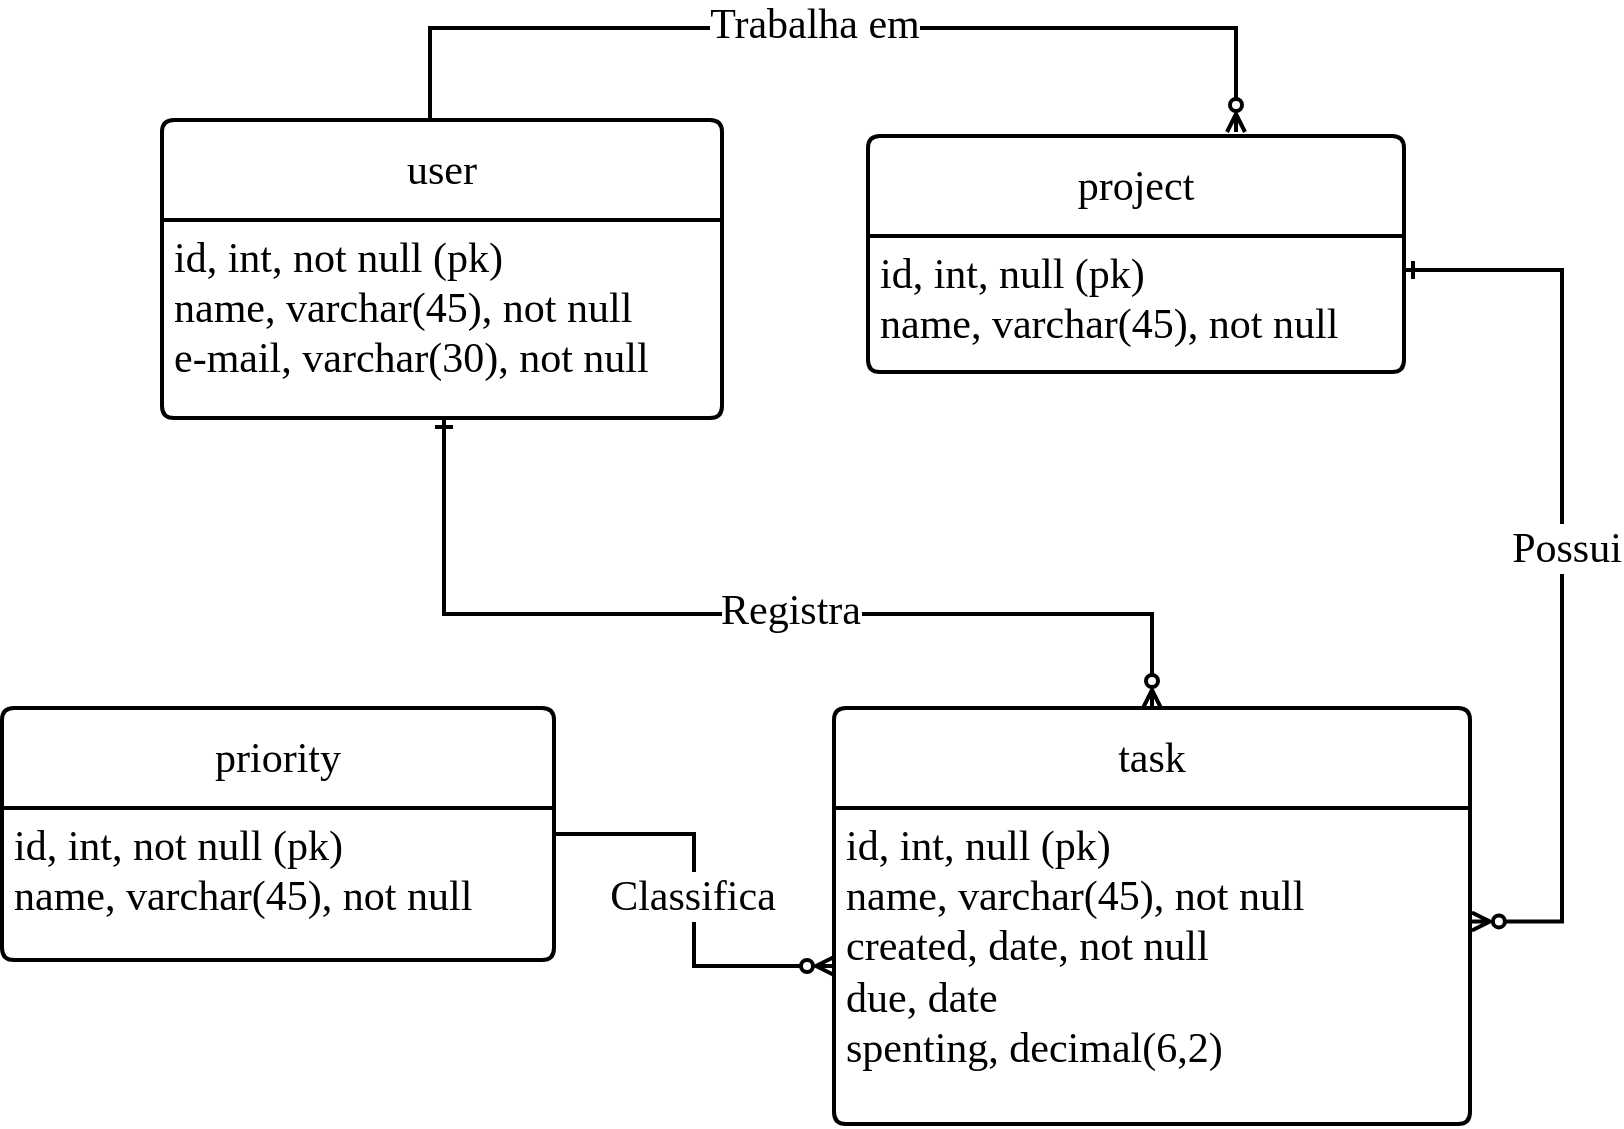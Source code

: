 <mxfile version="21.6.8" type="device">
  <diagram name="Page-1" id="HQoMPjPJpVArzh6-Ozhf">
    <mxGraphModel dx="1418" dy="820" grid="0" gridSize="10" guides="1" tooltips="1" connect="1" arrows="1" fold="1" page="1" pageScale="1" pageWidth="827" pageHeight="1169" math="0" shadow="0">
      <root>
        <mxCell id="0" />
        <mxCell id="1" parent="0" />
        <mxCell id="4Ezf6pNzRTtqgGtSC2_8-1" value="task" style="swimlane;childLayout=stackLayout;horizontal=1;startSize=50;horizontalStack=0;rounded=1;fontSize=21;fontStyle=0;strokeWidth=2;resizeParent=0;resizeLast=1;shadow=0;dashed=0;align=center;arcSize=4;whiteSpace=wrap;html=1;fontFamily=Ink Free;labelBackgroundColor=default;" parent="1" vertex="1">
          <mxGeometry x="421" y="425" width="318" height="208" as="geometry" />
        </mxCell>
        <mxCell id="4Ezf6pNzRTtqgGtSC2_8-2" value="id, int, null (pk)&lt;br&gt;name, varchar(45), not null&lt;br&gt;created, date, not null&lt;br&gt;due, date&lt;br&gt;spenting, decimal(6,2)&amp;nbsp;" style="align=left;strokeColor=none;fillColor=none;spacingLeft=4;fontSize=21;verticalAlign=top;resizable=0;rotatable=0;part=1;html=1;fontFamily=Ink Free;labelBackgroundColor=default;" parent="4Ezf6pNzRTtqgGtSC2_8-1" vertex="1">
          <mxGeometry y="50" width="318" height="158" as="geometry" />
        </mxCell>
        <mxCell id="4Ezf6pNzRTtqgGtSC2_8-3" value="project" style="swimlane;childLayout=stackLayout;horizontal=1;startSize=50;horizontalStack=0;rounded=1;fontSize=21;fontStyle=0;strokeWidth=2;resizeParent=0;resizeLast=1;shadow=0;dashed=0;align=center;arcSize=4;whiteSpace=wrap;html=1;fontFamily=Ink Free;labelBackgroundColor=default;" parent="1" vertex="1">
          <mxGeometry x="438" y="139" width="268" height="118" as="geometry" />
        </mxCell>
        <mxCell id="4Ezf6pNzRTtqgGtSC2_8-4" value="id, int, null (pk)&lt;br&gt;name, varchar(45), not null" style="align=left;strokeColor=none;fillColor=none;spacingLeft=4;fontSize=21;verticalAlign=top;resizable=0;rotatable=0;part=1;html=1;fontFamily=Ink Free;labelBackgroundColor=default;" parent="4Ezf6pNzRTtqgGtSC2_8-3" vertex="1">
          <mxGeometry y="50" width="268" height="68" as="geometry" />
        </mxCell>
        <mxCell id="4Ezf6pNzRTtqgGtSC2_8-9" style="edgeStyle=orthogonalEdgeStyle;rounded=0;orthogonalLoop=1;jettySize=auto;html=1;endArrow=ERzeroToMany;endFill=0;fontFamily=Ink Free;fontSize=21;strokeWidth=2;labelBackgroundColor=default;" parent="1" source="4Ezf6pNzRTtqgGtSC2_8-6" edge="1">
          <mxGeometry relative="1" as="geometry">
            <mxPoint x="622" y="137" as="targetPoint" />
            <Array as="points">
              <mxPoint x="219" y="85" />
              <mxPoint x="622" y="85" />
            </Array>
          </mxGeometry>
        </mxCell>
        <mxCell id="4Ezf6pNzRTtqgGtSC2_8-6" value="user" style="swimlane;childLayout=stackLayout;horizontal=1;startSize=50;horizontalStack=0;rounded=1;fontSize=21;fontStyle=0;strokeWidth=2;resizeParent=0;resizeLast=1;shadow=0;dashed=0;align=center;arcSize=4;whiteSpace=wrap;html=1;fontFamily=Ink Free;labelBackgroundColor=default;" parent="1" vertex="1">
          <mxGeometry x="85" y="131" width="280" height="149" as="geometry" />
        </mxCell>
        <mxCell id="4Ezf6pNzRTtqgGtSC2_8-7" value="id, int, not null (pk)&lt;br&gt;name, varchar(45), not null&lt;br style=&quot;font-size: 21px;&quot;&gt;e-mail, varchar(30), not null" style="align=left;strokeColor=none;fillColor=none;spacingLeft=4;fontSize=21;verticalAlign=top;resizable=0;rotatable=0;part=1;html=1;fontFamily=Ink Free;labelBackgroundColor=default;" parent="4Ezf6pNzRTtqgGtSC2_8-6" vertex="1">
          <mxGeometry y="50" width="280" height="99" as="geometry" />
        </mxCell>
        <mxCell id="4Ezf6pNzRTtqgGtSC2_8-8" style="edgeStyle=orthogonalEdgeStyle;rounded=0;orthogonalLoop=1;jettySize=auto;html=1;endArrow=ERzeroToMany;endFill=0;startArrow=ERone;startFill=0;fontFamily=Ink Free;fontSize=21;strokeWidth=2;labelBackgroundColor=default;" parent="1" source="4Ezf6pNzRTtqgGtSC2_8-7" target="4Ezf6pNzRTtqgGtSC2_8-1" edge="1">
          <mxGeometry relative="1" as="geometry">
            <Array as="points">
              <mxPoint x="226" y="378" />
            </Array>
          </mxGeometry>
        </mxCell>
        <mxCell id="4Ezf6pNzRTtqgGtSC2_8-16" value="&lt;font style=&quot;font-size: 21px;&quot; face=&quot;Ink Free&quot;&gt;Registra&lt;/font&gt;" style="edgeLabel;html=1;align=center;verticalAlign=middle;resizable=0;points=[];labelBackgroundColor=default;" parent="4Ezf6pNzRTtqgGtSC2_8-8" vertex="1" connectable="0">
          <mxGeometry x="-0.106" y="2" relative="1" as="geometry">
            <mxPoint x="48" as="offset" />
          </mxGeometry>
        </mxCell>
        <mxCell id="4Ezf6pNzRTtqgGtSC2_8-12" style="edgeStyle=orthogonalEdgeStyle;rounded=0;orthogonalLoop=1;jettySize=auto;html=1;entryX=0;entryY=0.5;entryDx=0;entryDy=0;endArrow=ERzeroToMany;endFill=0;strokeWidth=2;labelBackgroundColor=default;" parent="1" source="4Ezf6pNzRTtqgGtSC2_8-10" target="4Ezf6pNzRTtqgGtSC2_8-2" edge="1">
          <mxGeometry relative="1" as="geometry" />
        </mxCell>
        <mxCell id="4Ezf6pNzRTtqgGtSC2_8-10" value="priority" style="swimlane;childLayout=stackLayout;horizontal=1;startSize=50;horizontalStack=0;rounded=1;fontSize=21;fontStyle=0;strokeWidth=2;resizeParent=0;resizeLast=1;shadow=0;dashed=0;align=center;arcSize=4;whiteSpace=wrap;html=1;fontFamily=Ink Free;labelBackgroundColor=default;" parent="1" vertex="1">
          <mxGeometry x="5" y="425" width="276" height="126" as="geometry" />
        </mxCell>
        <mxCell id="4Ezf6pNzRTtqgGtSC2_8-11" value="id, int, not null (pk)&lt;br&gt;name, varchar(45), not null" style="align=left;strokeColor=none;fillColor=none;spacingLeft=4;fontSize=21;verticalAlign=top;resizable=0;rotatable=0;part=1;html=1;fontFamily=Ink Free;labelBackgroundColor=default;" parent="4Ezf6pNzRTtqgGtSC2_8-10" vertex="1">
          <mxGeometry y="50" width="276" height="76" as="geometry" />
        </mxCell>
        <mxCell id="4Ezf6pNzRTtqgGtSC2_8-13" style="edgeStyle=orthogonalEdgeStyle;rounded=0;orthogonalLoop=1;jettySize=auto;html=1;entryX=1.003;entryY=0.359;entryDx=0;entryDy=0;entryPerimeter=0;endArrow=ERzeroToMany;fontSize=21;fontFamily=Ink Free;endFill=0;startArrow=ERone;startFill=0;strokeWidth=2;exitX=1;exitY=0.25;exitDx=0;exitDy=0;labelBackgroundColor=default;" parent="1" source="4Ezf6pNzRTtqgGtSC2_8-4" target="4Ezf6pNzRTtqgGtSC2_8-2" edge="1">
          <mxGeometry relative="1" as="geometry">
            <Array as="points">
              <mxPoint x="785" y="206" />
              <mxPoint x="785" y="532" />
            </Array>
          </mxGeometry>
        </mxCell>
        <mxCell id="4Ezf6pNzRTtqgGtSC2_8-17" value="&lt;font style=&quot;font-size: 21px;&quot; face=&quot;Ink Free&quot;&gt;Trabalha em&lt;/font&gt;" style="edgeLabel;html=1;align=center;verticalAlign=middle;resizable=0;points=[];labelBackgroundColor=default;" parent="1" vertex="1" connectable="0">
          <mxGeometry x="375" y="371" as="geometry">
            <mxPoint x="36" y="-288" as="offset" />
          </mxGeometry>
        </mxCell>
        <mxCell id="4Ezf6pNzRTtqgGtSC2_8-19" value="&lt;font style=&quot;font-size: 21px;&quot; face=&quot;Ink Free&quot;&gt;Possui&lt;/font&gt;" style="edgeLabel;html=1;align=center;verticalAlign=middle;resizable=0;points=[];labelBackgroundColor=default;" parent="1" vertex="1" connectable="0">
          <mxGeometry x="787" y="345" as="geometry" />
        </mxCell>
        <mxCell id="4Ezf6pNzRTtqgGtSC2_8-20" value="&lt;font style=&quot;font-size: 21px;&quot; face=&quot;Ink Free&quot;&gt;Classifica&lt;/font&gt;" style="edgeLabel;html=1;align=center;verticalAlign=middle;resizable=0;points=[];labelBackgroundColor=default;" parent="1" vertex="1" connectable="0">
          <mxGeometry x="400" y="518" as="geometry">
            <mxPoint x="-50" y="1" as="offset" />
          </mxGeometry>
        </mxCell>
      </root>
    </mxGraphModel>
  </diagram>
</mxfile>
